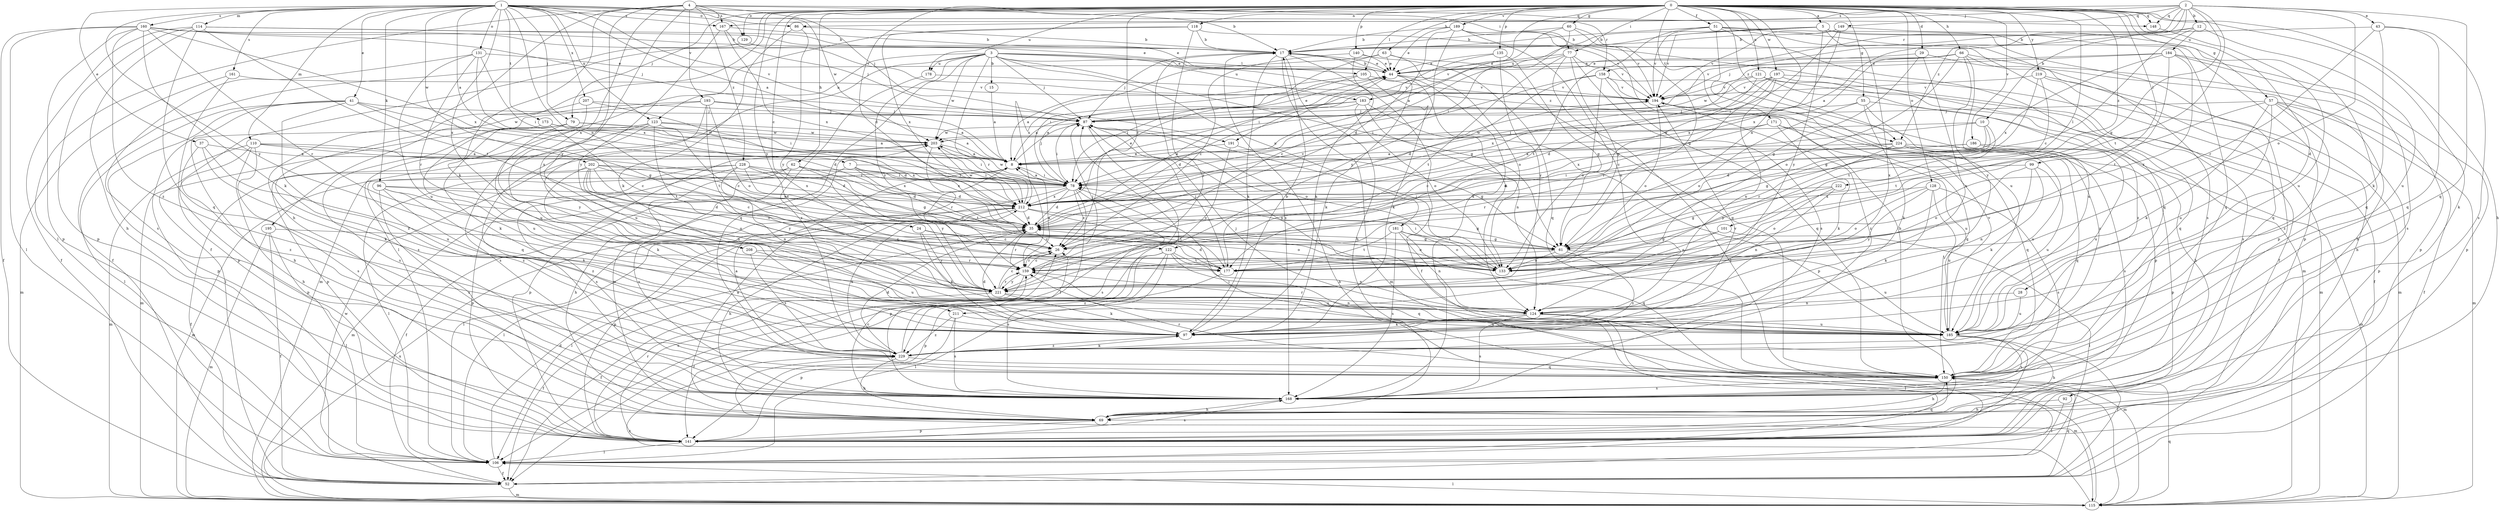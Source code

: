 strict digraph  {
0;
1;
2;
3;
4;
5;
7;
8;
10;
12;
15;
17;
24;
26;
28;
29;
35;
37;
41;
43;
44;
51;
52;
55;
57;
60;
61;
62;
63;
66;
69;
77;
78;
79;
86;
87;
92;
96;
97;
99;
101;
105;
106;
110;
114;
115;
118;
121;
122;
123;
124;
128;
129;
131;
133;
135;
140;
141;
148;
149;
150;
158;
159;
160;
161;
167;
168;
171;
173;
177;
178;
181;
183;
184;
185;
186;
189;
191;
193;
194;
195;
197;
202;
203;
207;
208;
211;
212;
219;
221;
222;
224;
228;
229;
0 -> 5  [label=a];
0 -> 24  [label=c];
0 -> 26  [label=c];
0 -> 28  [label=d];
0 -> 29  [label=d];
0 -> 35  [label=d];
0 -> 51  [label=f];
0 -> 52  [label=f];
0 -> 55  [label=g];
0 -> 57  [label=g];
0 -> 60  [label=g];
0 -> 62  [label=h];
0 -> 63  [label=h];
0 -> 66  [label=h];
0 -> 69  [label=h];
0 -> 77  [label=i];
0 -> 79  [label=j];
0 -> 92  [label=k];
0 -> 99  [label=l];
0 -> 101  [label=l];
0 -> 105  [label=l];
0 -> 118  [label=n];
0 -> 121  [label=n];
0 -> 122  [label=n];
0 -> 128  [label=o];
0 -> 129  [label=o];
0 -> 135  [label=p];
0 -> 140  [label=p];
0 -> 148  [label=q];
0 -> 171  [label=t];
0 -> 178  [label=u];
0 -> 186  [label=v];
0 -> 189  [label=v];
0 -> 191  [label=v];
0 -> 195  [label=w];
0 -> 197  [label=w];
0 -> 219  [label=y];
0 -> 221  [label=y];
0 -> 222  [label=z];
0 -> 224  [label=z];
1 -> 7  [label=a];
1 -> 8  [label=a];
1 -> 37  [label=e];
1 -> 41  [label=e];
1 -> 79  [label=j];
1 -> 86  [label=j];
1 -> 96  [label=k];
1 -> 110  [label=m];
1 -> 114  [label=m];
1 -> 122  [label=n];
1 -> 123  [label=n];
1 -> 129  [label=o];
1 -> 131  [label=o];
1 -> 148  [label=q];
1 -> 158  [label=r];
1 -> 160  [label=s];
1 -> 161  [label=s];
1 -> 167  [label=s];
1 -> 173  [label=t];
1 -> 191  [label=v];
1 -> 202  [label=w];
1 -> 207  [label=x];
1 -> 208  [label=x];
1 -> 221  [label=y];
2 -> 10  [label=b];
2 -> 12  [label=b];
2 -> 43  [label=e];
2 -> 61  [label=g];
2 -> 86  [label=j];
2 -> 133  [label=o];
2 -> 148  [label=q];
2 -> 149  [label=q];
2 -> 150  [label=q];
2 -> 158  [label=r];
2 -> 167  [label=s];
2 -> 177  [label=t];
2 -> 224  [label=z];
3 -> 15  [label=b];
3 -> 44  [label=e];
3 -> 61  [label=g];
3 -> 87  [label=j];
3 -> 105  [label=l];
3 -> 115  [label=m];
3 -> 123  [label=n];
3 -> 150  [label=q];
3 -> 159  [label=r];
3 -> 178  [label=u];
3 -> 181  [label=u];
3 -> 183  [label=u];
3 -> 203  [label=w];
3 -> 221  [label=y];
3 -> 224  [label=z];
4 -> 17  [label=b];
4 -> 69  [label=h];
4 -> 77  [label=i];
4 -> 87  [label=j];
4 -> 97  [label=k];
4 -> 106  [label=l];
4 -> 167  [label=s];
4 -> 193  [label=v];
4 -> 203  [label=w];
4 -> 208  [label=x];
4 -> 211  [label=x];
4 -> 221  [label=y];
4 -> 228  [label=z];
5 -> 17  [label=b];
5 -> 141  [label=p];
5 -> 150  [label=q];
5 -> 183  [label=u];
5 -> 194  [label=v];
5 -> 211  [label=x];
5 -> 221  [label=y];
7 -> 35  [label=d];
7 -> 78  [label=i];
7 -> 177  [label=t];
7 -> 212  [label=x];
7 -> 229  [label=z];
8 -> 78  [label=i];
8 -> 87  [label=j];
8 -> 115  [label=m];
10 -> 35  [label=d];
10 -> 61  [label=g];
10 -> 159  [label=r];
10 -> 203  [label=w];
10 -> 212  [label=x];
12 -> 8  [label=a];
12 -> 26  [label=c];
12 -> 87  [label=j];
12 -> 184  [label=u];
12 -> 185  [label=u];
15 -> 8  [label=a];
17 -> 44  [label=e];
17 -> 52  [label=f];
17 -> 69  [label=h];
17 -> 87  [label=j];
17 -> 97  [label=k];
17 -> 115  [label=m];
17 -> 124  [label=n];
17 -> 221  [label=y];
24 -> 26  [label=c];
24 -> 97  [label=k];
24 -> 133  [label=o];
24 -> 221  [label=y];
26 -> 159  [label=r];
28 -> 124  [label=n];
28 -> 185  [label=u];
29 -> 44  [label=e];
29 -> 61  [label=g];
29 -> 124  [label=n];
29 -> 150  [label=q];
35 -> 26  [label=c];
35 -> 44  [label=e];
35 -> 61  [label=g];
35 -> 106  [label=l];
35 -> 133  [label=o];
35 -> 159  [label=r];
37 -> 8  [label=a];
37 -> 97  [label=k];
37 -> 185  [label=u];
37 -> 229  [label=z];
41 -> 35  [label=d];
41 -> 61  [label=g];
41 -> 69  [label=h];
41 -> 87  [label=j];
41 -> 106  [label=l];
41 -> 141  [label=p];
41 -> 229  [label=z];
43 -> 17  [label=b];
43 -> 97  [label=k];
43 -> 150  [label=q];
43 -> 159  [label=r];
43 -> 168  [label=s];
44 -> 17  [label=b];
44 -> 97  [label=k];
44 -> 168  [label=s];
44 -> 194  [label=v];
51 -> 17  [label=b];
51 -> 52  [label=f];
51 -> 141  [label=p];
51 -> 150  [label=q];
51 -> 168  [label=s];
51 -> 177  [label=t];
51 -> 185  [label=u];
51 -> 194  [label=v];
52 -> 115  [label=m];
52 -> 150  [label=q];
52 -> 203  [label=w];
55 -> 69  [label=h];
55 -> 87  [label=j];
55 -> 97  [label=k];
55 -> 133  [label=o];
55 -> 229  [label=z];
57 -> 52  [label=f];
57 -> 87  [label=j];
57 -> 97  [label=k];
57 -> 115  [label=m];
57 -> 141  [label=p];
57 -> 177  [label=t];
57 -> 185  [label=u];
57 -> 229  [label=z];
60 -> 8  [label=a];
60 -> 17  [label=b];
60 -> 61  [label=g];
60 -> 78  [label=i];
60 -> 194  [label=v];
61 -> 133  [label=o];
61 -> 177  [label=t];
61 -> 185  [label=u];
61 -> 229  [label=z];
62 -> 35  [label=d];
62 -> 69  [label=h];
62 -> 78  [label=i];
62 -> 106  [label=l];
62 -> 168  [label=s];
62 -> 221  [label=y];
63 -> 44  [label=e];
63 -> 78  [label=i];
63 -> 133  [label=o];
63 -> 150  [label=q];
63 -> 212  [label=x];
66 -> 44  [label=e];
66 -> 69  [label=h];
66 -> 133  [label=o];
66 -> 141  [label=p];
66 -> 185  [label=u];
66 -> 194  [label=v];
66 -> 212  [label=x];
66 -> 221  [label=y];
69 -> 8  [label=a];
69 -> 141  [label=p];
69 -> 203  [label=w];
77 -> 26  [label=c];
77 -> 44  [label=e];
77 -> 61  [label=g];
77 -> 106  [label=l];
77 -> 168  [label=s];
77 -> 177  [label=t];
77 -> 194  [label=v];
78 -> 8  [label=a];
78 -> 26  [label=c];
78 -> 35  [label=d];
78 -> 44  [label=e];
78 -> 52  [label=f];
78 -> 106  [label=l];
78 -> 141  [label=p];
78 -> 168  [label=s];
78 -> 203  [label=w];
78 -> 212  [label=x];
79 -> 35  [label=d];
79 -> 97  [label=k];
79 -> 168  [label=s];
79 -> 203  [label=w];
79 -> 221  [label=y];
86 -> 17  [label=b];
86 -> 97  [label=k];
86 -> 221  [label=y];
87 -> 44  [label=e];
87 -> 78  [label=i];
87 -> 106  [label=l];
87 -> 124  [label=n];
87 -> 133  [label=o];
87 -> 203  [label=w];
92 -> 69  [label=h];
92 -> 106  [label=l];
96 -> 35  [label=d];
96 -> 97  [label=k];
96 -> 133  [label=o];
96 -> 168  [label=s];
96 -> 212  [label=x];
96 -> 229  [label=z];
97 -> 17  [label=b];
97 -> 35  [label=d];
97 -> 229  [label=z];
99 -> 78  [label=i];
99 -> 97  [label=k];
99 -> 124  [label=n];
99 -> 133  [label=o];
99 -> 185  [label=u];
101 -> 61  [label=g];
101 -> 106  [label=l];
101 -> 133  [label=o];
105 -> 8  [label=a];
105 -> 78  [label=i];
105 -> 97  [label=k];
105 -> 194  [label=v];
106 -> 35  [label=d];
106 -> 52  [label=f];
110 -> 8  [label=a];
110 -> 35  [label=d];
110 -> 69  [label=h];
110 -> 115  [label=m];
110 -> 141  [label=p];
110 -> 168  [label=s];
110 -> 212  [label=x];
114 -> 17  [label=b];
114 -> 44  [label=e];
114 -> 52  [label=f];
114 -> 69  [label=h];
114 -> 141  [label=p];
114 -> 150  [label=q];
114 -> 177  [label=t];
115 -> 17  [label=b];
115 -> 106  [label=l];
115 -> 150  [label=q];
115 -> 212  [label=x];
115 -> 229  [label=z];
118 -> 17  [label=b];
118 -> 106  [label=l];
118 -> 168  [label=s];
118 -> 194  [label=v];
118 -> 212  [label=x];
121 -> 35  [label=d];
121 -> 115  [label=m];
121 -> 150  [label=q];
121 -> 159  [label=r];
121 -> 194  [label=v];
121 -> 229  [label=z];
122 -> 52  [label=f];
122 -> 124  [label=n];
122 -> 141  [label=p];
122 -> 150  [label=q];
122 -> 168  [label=s];
122 -> 177  [label=t];
122 -> 229  [label=z];
123 -> 8  [label=a];
123 -> 26  [label=c];
123 -> 141  [label=p];
123 -> 150  [label=q];
123 -> 168  [label=s];
123 -> 177  [label=t];
123 -> 203  [label=w];
124 -> 97  [label=k];
124 -> 106  [label=l];
124 -> 115  [label=m];
124 -> 159  [label=r];
124 -> 168  [label=s];
124 -> 185  [label=u];
128 -> 97  [label=k];
128 -> 133  [label=o];
128 -> 168  [label=s];
128 -> 185  [label=u];
128 -> 212  [label=x];
128 -> 221  [label=y];
129 -> 52  [label=f];
129 -> 194  [label=v];
131 -> 44  [label=e];
131 -> 78  [label=i];
131 -> 159  [label=r];
131 -> 168  [label=s];
131 -> 185  [label=u];
131 -> 212  [label=x];
133 -> 78  [label=i];
133 -> 87  [label=j];
135 -> 44  [label=e];
135 -> 61  [label=g];
135 -> 78  [label=i];
135 -> 221  [label=y];
140 -> 26  [label=c];
140 -> 44  [label=e];
140 -> 97  [label=k];
140 -> 150  [label=q];
141 -> 26  [label=c];
141 -> 106  [label=l];
141 -> 150  [label=q];
141 -> 159  [label=r];
141 -> 168  [label=s];
148 -> 185  [label=u];
149 -> 17  [label=b];
149 -> 78  [label=i];
149 -> 150  [label=q];
149 -> 194  [label=v];
149 -> 212  [label=x];
150 -> 8  [label=a];
150 -> 69  [label=h];
150 -> 78  [label=i];
150 -> 159  [label=r];
150 -> 168  [label=s];
158 -> 35  [label=d];
158 -> 78  [label=i];
158 -> 133  [label=o];
158 -> 141  [label=p];
158 -> 150  [label=q];
158 -> 194  [label=v];
159 -> 8  [label=a];
159 -> 26  [label=c];
159 -> 52  [label=f];
159 -> 87  [label=j];
159 -> 185  [label=u];
159 -> 221  [label=y];
160 -> 17  [label=b];
160 -> 44  [label=e];
160 -> 52  [label=f];
160 -> 87  [label=j];
160 -> 97  [label=k];
160 -> 106  [label=l];
160 -> 141  [label=p];
160 -> 159  [label=r];
160 -> 212  [label=x];
160 -> 229  [label=z];
161 -> 115  [label=m];
161 -> 141  [label=p];
161 -> 194  [label=v];
167 -> 17  [label=b];
167 -> 87  [label=j];
167 -> 212  [label=x];
167 -> 221  [label=y];
168 -> 26  [label=c];
168 -> 69  [label=h];
171 -> 26  [label=c];
171 -> 97  [label=k];
171 -> 150  [label=q];
171 -> 185  [label=u];
171 -> 203  [label=w];
173 -> 8  [label=a];
173 -> 26  [label=c];
173 -> 185  [label=u];
173 -> 203  [label=w];
177 -> 35  [label=d];
177 -> 87  [label=j];
177 -> 106  [label=l];
178 -> 194  [label=v];
178 -> 229  [label=z];
181 -> 61  [label=g];
181 -> 124  [label=n];
181 -> 133  [label=o];
181 -> 150  [label=q];
181 -> 168  [label=s];
181 -> 177  [label=t];
183 -> 8  [label=a];
183 -> 35  [label=d];
183 -> 87  [label=j];
183 -> 124  [label=n];
183 -> 133  [label=o];
183 -> 141  [label=p];
184 -> 44  [label=e];
184 -> 141  [label=p];
184 -> 159  [label=r];
184 -> 168  [label=s];
184 -> 177  [label=t];
184 -> 203  [label=w];
184 -> 212  [label=x];
185 -> 52  [label=f];
185 -> 69  [label=h];
185 -> 87  [label=j];
185 -> 168  [label=s];
185 -> 194  [label=v];
186 -> 8  [label=a];
186 -> 35  [label=d];
186 -> 115  [label=m];
186 -> 185  [label=u];
189 -> 17  [label=b];
189 -> 35  [label=d];
189 -> 44  [label=e];
189 -> 69  [label=h];
189 -> 115  [label=m];
189 -> 124  [label=n];
189 -> 221  [label=y];
191 -> 8  [label=a];
191 -> 61  [label=g];
191 -> 221  [label=y];
193 -> 8  [label=a];
193 -> 87  [label=j];
193 -> 106  [label=l];
193 -> 115  [label=m];
193 -> 133  [label=o];
193 -> 177  [label=t];
193 -> 185  [label=u];
194 -> 87  [label=j];
194 -> 133  [label=o];
194 -> 150  [label=q];
194 -> 229  [label=z];
195 -> 26  [label=c];
195 -> 52  [label=f];
195 -> 106  [label=l];
195 -> 115  [label=m];
197 -> 26  [label=c];
197 -> 52  [label=f];
197 -> 78  [label=i];
197 -> 124  [label=n];
197 -> 168  [label=s];
197 -> 194  [label=v];
197 -> 212  [label=x];
202 -> 26  [label=c];
202 -> 35  [label=d];
202 -> 52  [label=f];
202 -> 78  [label=i];
202 -> 97  [label=k];
202 -> 124  [label=n];
202 -> 133  [label=o];
202 -> 212  [label=x];
202 -> 221  [label=y];
203 -> 8  [label=a];
203 -> 78  [label=i];
203 -> 141  [label=p];
203 -> 159  [label=r];
207 -> 78  [label=i];
207 -> 87  [label=j];
207 -> 168  [label=s];
207 -> 185  [label=u];
208 -> 159  [label=r];
208 -> 185  [label=u];
208 -> 229  [label=z];
211 -> 141  [label=p];
211 -> 168  [label=s];
211 -> 185  [label=u];
211 -> 229  [label=z];
212 -> 35  [label=d];
212 -> 44  [label=e];
212 -> 61  [label=g];
212 -> 69  [label=h];
212 -> 106  [label=l];
212 -> 141  [label=p];
212 -> 177  [label=t];
212 -> 194  [label=v];
212 -> 203  [label=w];
219 -> 61  [label=g];
219 -> 69  [label=h];
219 -> 115  [label=m];
219 -> 177  [label=t];
219 -> 194  [label=v];
221 -> 26  [label=c];
221 -> 52  [label=f];
221 -> 97  [label=k];
221 -> 124  [label=n];
221 -> 159  [label=r];
222 -> 61  [label=g];
222 -> 124  [label=n];
222 -> 133  [label=o];
222 -> 212  [label=x];
224 -> 8  [label=a];
224 -> 141  [label=p];
224 -> 150  [label=q];
224 -> 159  [label=r];
224 -> 168  [label=s];
224 -> 185  [label=u];
224 -> 221  [label=y];
228 -> 61  [label=g];
228 -> 78  [label=i];
228 -> 115  [label=m];
228 -> 124  [label=n];
228 -> 133  [label=o];
228 -> 141  [label=p];
228 -> 168  [label=s];
228 -> 212  [label=x];
229 -> 35  [label=d];
229 -> 69  [label=h];
229 -> 87  [label=j];
229 -> 97  [label=k];
229 -> 115  [label=m];
229 -> 150  [label=q];
229 -> 194  [label=v];
229 -> 212  [label=x];
}
